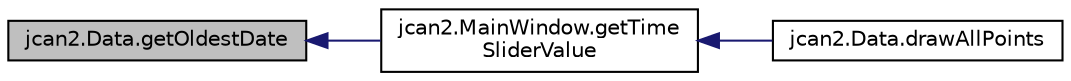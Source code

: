 digraph "jcan2.Data.getOldestDate"
{
  edge [fontname="Helvetica",fontsize="10",labelfontname="Helvetica",labelfontsize="10"];
  node [fontname="Helvetica",fontsize="10",shape=record];
  rankdir="LR";
  Node1 [label="jcan2.Data.getOldestDate",height=0.2,width=0.4,color="black", fillcolor="grey75", style="filled", fontcolor="black"];
  Node1 -> Node2 [dir="back",color="midnightblue",fontsize="10",style="solid"];
  Node2 [label="jcan2.MainWindow.getTime\lSliderValue",height=0.2,width=0.4,color="black", fillcolor="white", style="filled",URL="$classjcan2_1_1_main_window.html#a5e1b4b017803b0a88e5615660c6c49a6"];
  Node2 -> Node3 [dir="back",color="midnightblue",fontsize="10",style="solid"];
  Node3 [label="jcan2.Data.drawAllPoints",height=0.2,width=0.4,color="black", fillcolor="white", style="filled",URL="$classjcan2_1_1_data.html#a8d835c101043bf5909332394396126fa"];
}
